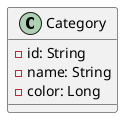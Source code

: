 @startuml CategoryClassDiagram

class Category {
  - id: String
  - name: String
  - color: Long
}

@enduml
